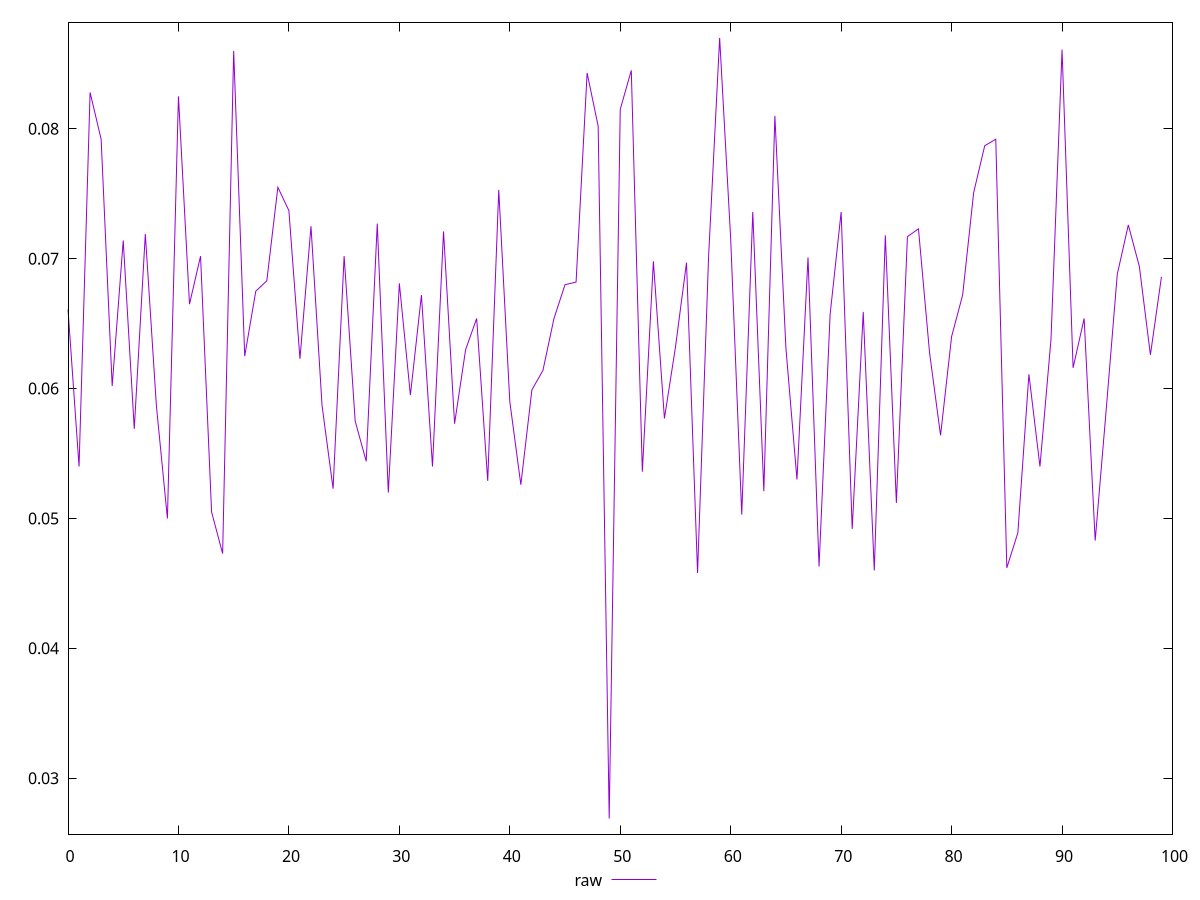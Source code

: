 reset
set terminal svg size 640, 490 enhanced background rgb 'white'
set output "reprap/network-rtt/samples/pages+cached+noexternal+nofonts+nosvg+noimg+nocss/raw/values.svg"

$raw <<EOF
0 0.0661
1 0.054000000000000006
2 0.08279999999999998
3 0.0792
4 0.0602
5 0.07139999999999999
6 0.05689999999999999
7 0.07189999999999999
8 0.058699999999999995
9 0.04999999999999999
10 0.08249999999999999
11 0.0665
12 0.0702
13 0.050499999999999996
14 0.047299999999999995
15 0.086
16 0.0625
17 0.0675
18 0.0683
19 0.0755
20 0.0737
21 0.062299999999999994
22 0.0725
23 0.058699999999999995
24 0.0523
25 0.0702
26 0.057499999999999996
27 0.054400000000000004
28 0.07269999999999999
29 0.052
30 0.0681
31 0.0595
32 0.0672
33 0.054000000000000006
34 0.0721
35 0.05729999999999999
36 0.063
37 0.0654
38 0.0529
39 0.07529999999999999
40 0.059
41 0.052599999999999994
42 0.059899999999999995
43 0.061399999999999996
44 0.0654
45 0.068
46 0.06820000000000001
47 0.08429999999999999
48 0.08020000000000001
49 0.0269
50 0.0815
51 0.0845
52 0.0536
53 0.0698
54 0.057699999999999994
55 0.06319999999999999
56 0.06969999999999998
57 0.0458
58 0.0702
59 0.087
60 0.0715
61 0.0503
62 0.0736
63 0.05210000000000001
64 0.081
65 0.0631
66 0.053
67 0.0701
68 0.0463
69 0.0657
70 0.0736
71 0.04920000000000001
72 0.0659
73 0.04600000000000001
74 0.07179999999999999
75 0.051199999999999996
76 0.0717
77 0.07229999999999999
78 0.0628
79 0.05639999999999999
80 0.064
81 0.0672
82 0.0751
83 0.0787
84 0.0792
85 0.0462
86 0.0489
87 0.061099999999999995
88 0.054000000000000006
89 0.0638
90 0.0861
91 0.0616
92 0.0654
93 0.04830000000000001
94 0.058399999999999994
95 0.06879999999999999
96 0.0726
97 0.06939999999999999
98 0.0626
99 0.06860000000000001
EOF

set key outside below
set yrange [0.025698:0.08820199999999999]

plot \
  $raw title "raw" with line, \


reset